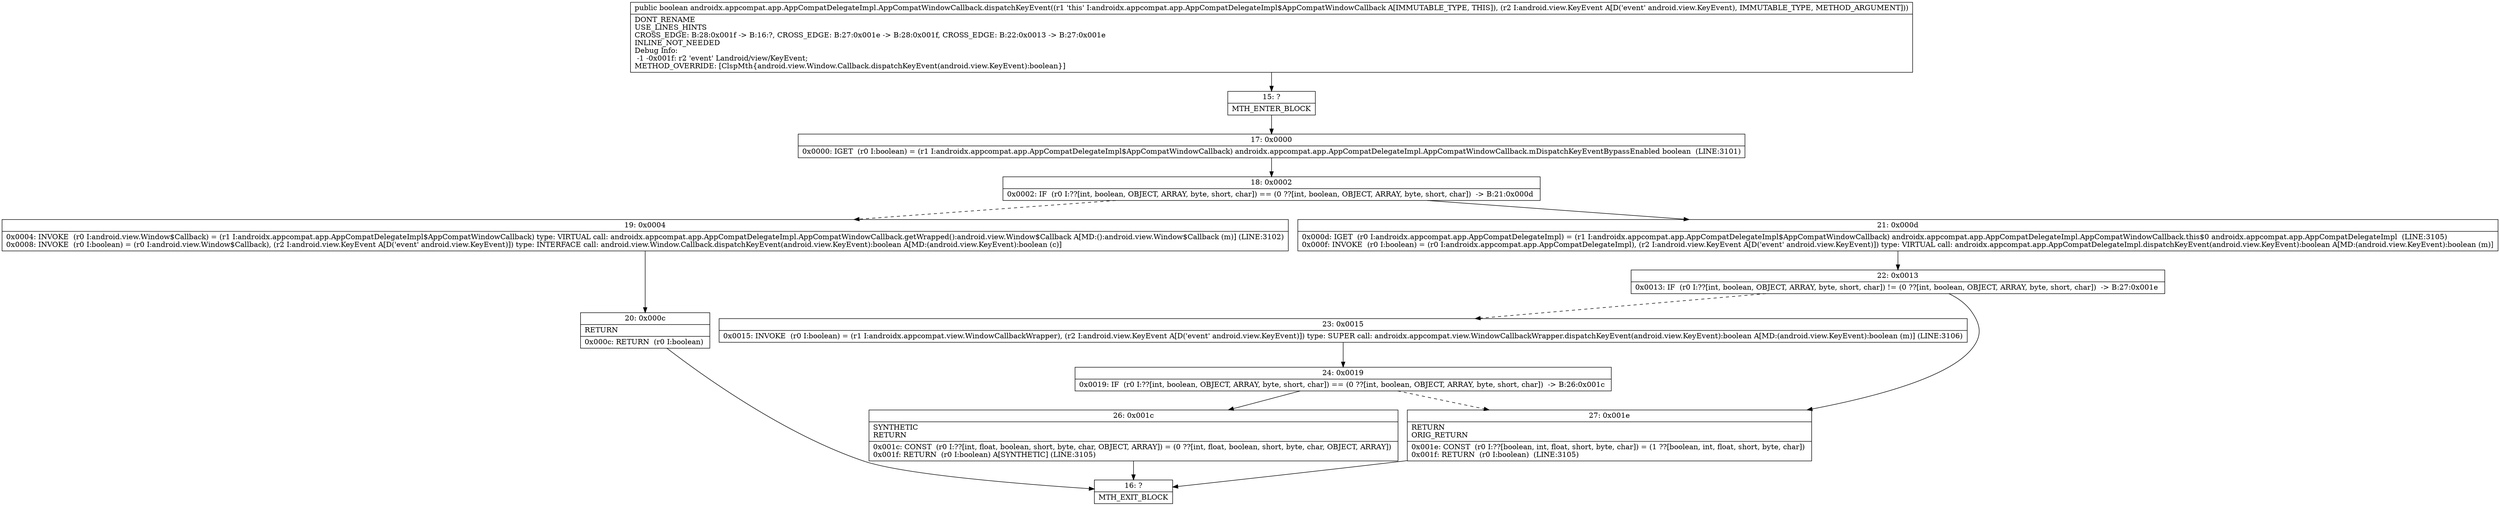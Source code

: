 digraph "CFG forandroidx.appcompat.app.AppCompatDelegateImpl.AppCompatWindowCallback.dispatchKeyEvent(Landroid\/view\/KeyEvent;)Z" {
Node_15 [shape=record,label="{15\:\ ?|MTH_ENTER_BLOCK\l}"];
Node_17 [shape=record,label="{17\:\ 0x0000|0x0000: IGET  (r0 I:boolean) = (r1 I:androidx.appcompat.app.AppCompatDelegateImpl$AppCompatWindowCallback) androidx.appcompat.app.AppCompatDelegateImpl.AppCompatWindowCallback.mDispatchKeyEventBypassEnabled boolean  (LINE:3101)\l}"];
Node_18 [shape=record,label="{18\:\ 0x0002|0x0002: IF  (r0 I:??[int, boolean, OBJECT, ARRAY, byte, short, char]) == (0 ??[int, boolean, OBJECT, ARRAY, byte, short, char])  \-\> B:21:0x000d \l}"];
Node_19 [shape=record,label="{19\:\ 0x0004|0x0004: INVOKE  (r0 I:android.view.Window$Callback) = (r1 I:androidx.appcompat.app.AppCompatDelegateImpl$AppCompatWindowCallback) type: VIRTUAL call: androidx.appcompat.app.AppCompatDelegateImpl.AppCompatWindowCallback.getWrapped():android.view.Window$Callback A[MD:():android.view.Window$Callback (m)] (LINE:3102)\l0x0008: INVOKE  (r0 I:boolean) = (r0 I:android.view.Window$Callback), (r2 I:android.view.KeyEvent A[D('event' android.view.KeyEvent)]) type: INTERFACE call: android.view.Window.Callback.dispatchKeyEvent(android.view.KeyEvent):boolean A[MD:(android.view.KeyEvent):boolean (c)]\l}"];
Node_20 [shape=record,label="{20\:\ 0x000c|RETURN\l|0x000c: RETURN  (r0 I:boolean) \l}"];
Node_16 [shape=record,label="{16\:\ ?|MTH_EXIT_BLOCK\l}"];
Node_21 [shape=record,label="{21\:\ 0x000d|0x000d: IGET  (r0 I:androidx.appcompat.app.AppCompatDelegateImpl) = (r1 I:androidx.appcompat.app.AppCompatDelegateImpl$AppCompatWindowCallback) androidx.appcompat.app.AppCompatDelegateImpl.AppCompatWindowCallback.this$0 androidx.appcompat.app.AppCompatDelegateImpl  (LINE:3105)\l0x000f: INVOKE  (r0 I:boolean) = (r0 I:androidx.appcompat.app.AppCompatDelegateImpl), (r2 I:android.view.KeyEvent A[D('event' android.view.KeyEvent)]) type: VIRTUAL call: androidx.appcompat.app.AppCompatDelegateImpl.dispatchKeyEvent(android.view.KeyEvent):boolean A[MD:(android.view.KeyEvent):boolean (m)]\l}"];
Node_22 [shape=record,label="{22\:\ 0x0013|0x0013: IF  (r0 I:??[int, boolean, OBJECT, ARRAY, byte, short, char]) != (0 ??[int, boolean, OBJECT, ARRAY, byte, short, char])  \-\> B:27:0x001e \l}"];
Node_23 [shape=record,label="{23\:\ 0x0015|0x0015: INVOKE  (r0 I:boolean) = (r1 I:androidx.appcompat.view.WindowCallbackWrapper), (r2 I:android.view.KeyEvent A[D('event' android.view.KeyEvent)]) type: SUPER call: androidx.appcompat.view.WindowCallbackWrapper.dispatchKeyEvent(android.view.KeyEvent):boolean A[MD:(android.view.KeyEvent):boolean (m)] (LINE:3106)\l}"];
Node_24 [shape=record,label="{24\:\ 0x0019|0x0019: IF  (r0 I:??[int, boolean, OBJECT, ARRAY, byte, short, char]) == (0 ??[int, boolean, OBJECT, ARRAY, byte, short, char])  \-\> B:26:0x001c \l}"];
Node_26 [shape=record,label="{26\:\ 0x001c|SYNTHETIC\lRETURN\l|0x001c: CONST  (r0 I:??[int, float, boolean, short, byte, char, OBJECT, ARRAY]) = (0 ??[int, float, boolean, short, byte, char, OBJECT, ARRAY]) \l0x001f: RETURN  (r0 I:boolean) A[SYNTHETIC] (LINE:3105)\l}"];
Node_27 [shape=record,label="{27\:\ 0x001e|RETURN\lORIG_RETURN\l|0x001e: CONST  (r0 I:??[boolean, int, float, short, byte, char]) = (1 ??[boolean, int, float, short, byte, char]) \l0x001f: RETURN  (r0 I:boolean)  (LINE:3105)\l}"];
MethodNode[shape=record,label="{public boolean androidx.appcompat.app.AppCompatDelegateImpl.AppCompatWindowCallback.dispatchKeyEvent((r1 'this' I:androidx.appcompat.app.AppCompatDelegateImpl$AppCompatWindowCallback A[IMMUTABLE_TYPE, THIS]), (r2 I:android.view.KeyEvent A[D('event' android.view.KeyEvent), IMMUTABLE_TYPE, METHOD_ARGUMENT]))  | DONT_RENAME\lUSE_LINES_HINTS\lCROSS_EDGE: B:28:0x001f \-\> B:16:?, CROSS_EDGE: B:27:0x001e \-\> B:28:0x001f, CROSS_EDGE: B:22:0x0013 \-\> B:27:0x001e\lINLINE_NOT_NEEDED\lDebug Info:\l  \-1 \-0x001f: r2 'event' Landroid\/view\/KeyEvent;\lMETHOD_OVERRIDE: [ClspMth\{android.view.Window.Callback.dispatchKeyEvent(android.view.KeyEvent):boolean\}]\l}"];
MethodNode -> Node_15;Node_15 -> Node_17;
Node_17 -> Node_18;
Node_18 -> Node_19[style=dashed];
Node_18 -> Node_21;
Node_19 -> Node_20;
Node_20 -> Node_16;
Node_21 -> Node_22;
Node_22 -> Node_23[style=dashed];
Node_22 -> Node_27;
Node_23 -> Node_24;
Node_24 -> Node_26;
Node_24 -> Node_27[style=dashed];
Node_26 -> Node_16;
Node_27 -> Node_16;
}

